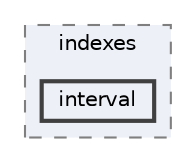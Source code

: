 digraph "env/lib/python3.12/site-packages/pandas/tests/indexes/interval"
{
 // LATEX_PDF_SIZE
  bgcolor="transparent";
  edge [fontname=Helvetica,fontsize=10,labelfontname=Helvetica,labelfontsize=10];
  node [fontname=Helvetica,fontsize=10,shape=box,height=0.2,width=0.4];
  compound=true
  subgraph clusterdir_399a6bfa8584bb7d5da8f2b2efb8afd8 {
    graph [ bgcolor="#edf0f7", pencolor="grey50", label="indexes", fontname=Helvetica,fontsize=10 style="filled,dashed", URL="dir_399a6bfa8584bb7d5da8f2b2efb8afd8.html",tooltip=""]
  dir_8a738457571a9788cb2fe96a4aae713f [label="interval", fillcolor="#edf0f7", color="grey25", style="filled,bold", URL="dir_8a738457571a9788cb2fe96a4aae713f.html",tooltip=""];
  }
}
